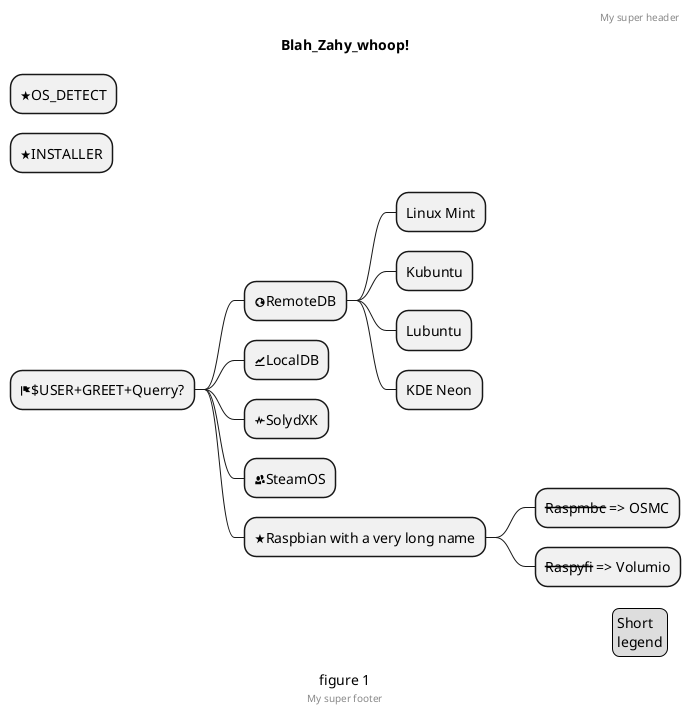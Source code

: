 @startmindmap
'https://plantuml.com/mindmap-diagram

caption figure 1
title Blah_Zahy_whoop!

* <&star>OS_DETECT
* <&star>INSTALLER
* <&flag>$USER+GREET+Querry?
** <&globe>RemoteDB
*** Linux Mint
*** Kubuntu
*** Lubuntu
*** KDE Neon
** <&graph>LocalDB
** <&pulse>SolydXK
** <&people>SteamOS
** <&star>Raspbian with a very long name
*** <s>Raspmbc</s> => OSMC
*** <s>Raspyfi</s> => Volumio

header
My super header
endheader

center footer My super footer

legend right
  Short
  legend
endlegend
@endmindmap
